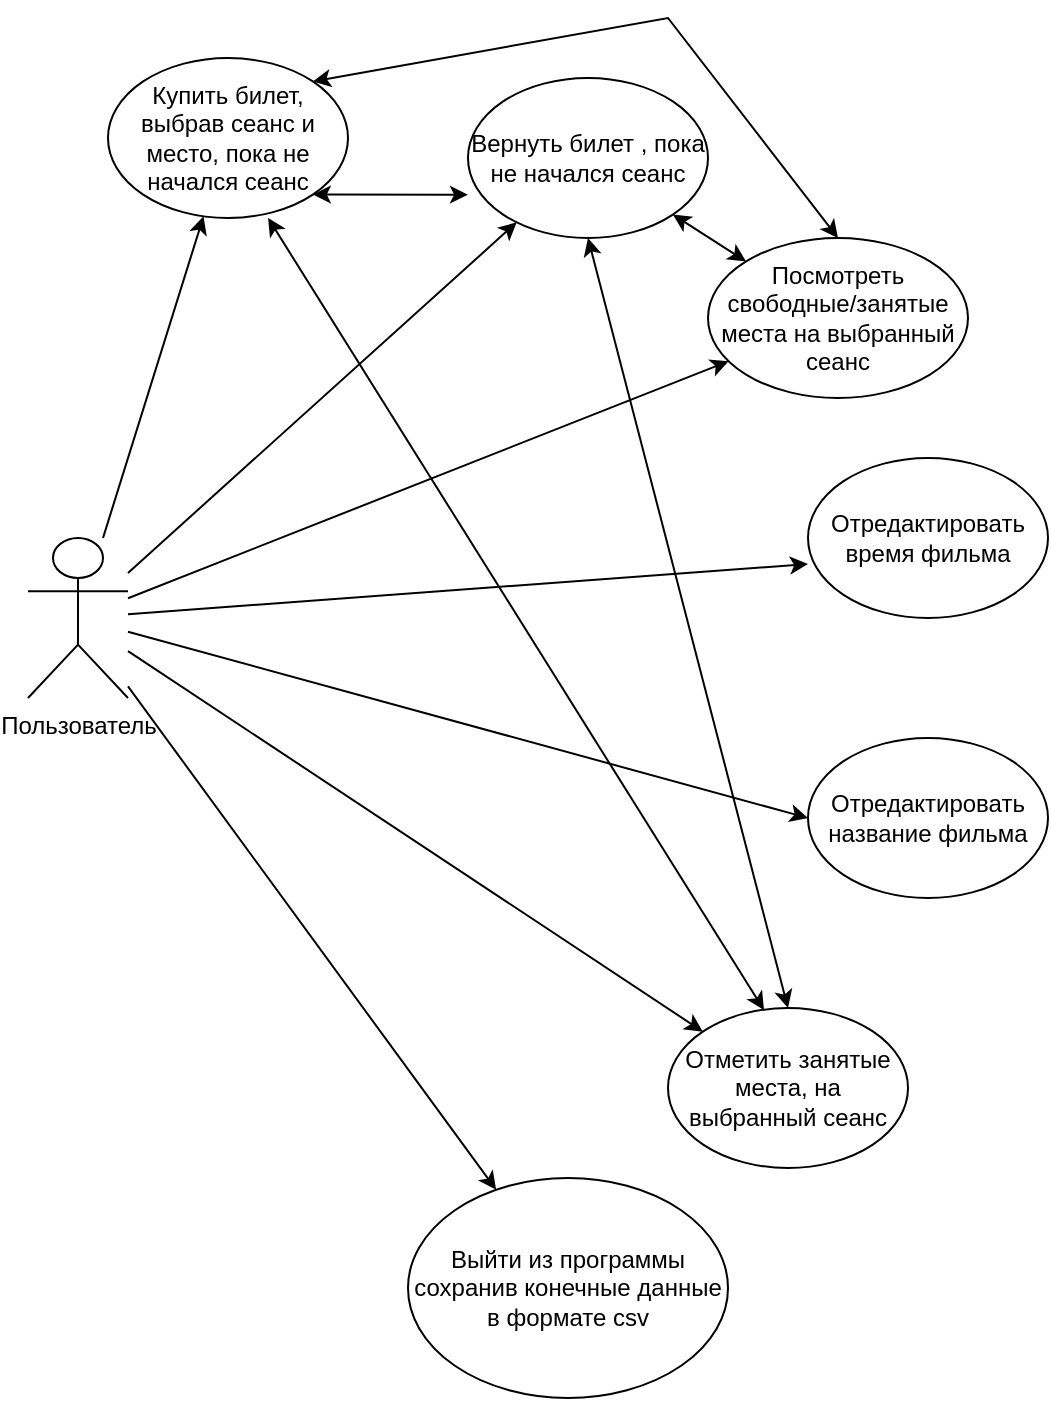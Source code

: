 <mxfile version="22.1.11" type="device">
  <diagram name="Страница — 1" id="3mvEk0Ybc1AYQzhtNAvO">
    <mxGraphModel dx="1194" dy="797" grid="1" gridSize="10" guides="1" tooltips="1" connect="1" arrows="1" fold="1" page="1" pageScale="1" pageWidth="827" pageHeight="1169" math="0" shadow="0">
      <root>
        <mxCell id="0" />
        <mxCell id="1" parent="0" />
        <mxCell id="l5CuXNlByy54ilWBlYSx-1" value="Пользователь" style="shape=umlActor;verticalLabelPosition=bottom;verticalAlign=top;html=1;outlineConnect=0;" vertex="1" parent="1">
          <mxGeometry x="120" y="270" width="50" height="80" as="geometry" />
        </mxCell>
        <mxCell id="l5CuXNlByy54ilWBlYSx-2" value="Вернуть билет , пока не начался сеанс" style="ellipse;whiteSpace=wrap;html=1;" vertex="1" parent="1">
          <mxGeometry x="340" y="40" width="120" height="80" as="geometry" />
        </mxCell>
        <mxCell id="l5CuXNlByy54ilWBlYSx-5" value="Купить билет, выбрав сеанс и место, пока не начался сеанс" style="ellipse;whiteSpace=wrap;html=1;" vertex="1" parent="1">
          <mxGeometry x="160" y="30" width="120" height="80" as="geometry" />
        </mxCell>
        <mxCell id="l5CuXNlByy54ilWBlYSx-6" value="Посмотреть свободные/занятые места на выбранный сеанс" style="ellipse;whiteSpace=wrap;html=1;" vertex="1" parent="1">
          <mxGeometry x="460" y="120" width="130" height="80" as="geometry" />
        </mxCell>
        <mxCell id="l5CuXNlByy54ilWBlYSx-8" value="Выйти из программы сохранив конечные данные в формате csv" style="ellipse;whiteSpace=wrap;html=1;" vertex="1" parent="1">
          <mxGeometry x="310" y="590" width="160" height="110" as="geometry" />
        </mxCell>
        <mxCell id="l5CuXNlByy54ilWBlYSx-9" value="Отметить занятые места, на выбранный сеанс" style="ellipse;whiteSpace=wrap;html=1;" vertex="1" parent="1">
          <mxGeometry x="440" y="505" width="120" height="80" as="geometry" />
        </mxCell>
        <mxCell id="l5CuXNlByy54ilWBlYSx-10" value="Отредактировать название фильма" style="ellipse;whiteSpace=wrap;html=1;" vertex="1" parent="1">
          <mxGeometry x="510" y="370" width="120" height="80" as="geometry" />
        </mxCell>
        <mxCell id="l5CuXNlByy54ilWBlYSx-11" value="Отредактировать время фильма" style="ellipse;whiteSpace=wrap;html=1;" vertex="1" parent="1">
          <mxGeometry x="510" y="230" width="120" height="80" as="geometry" />
        </mxCell>
        <mxCell id="l5CuXNlByy54ilWBlYSx-12" value="" style="endArrow=classic;html=1;rounded=0;" edge="1" parent="1" source="l5CuXNlByy54ilWBlYSx-1" target="l5CuXNlByy54ilWBlYSx-8">
          <mxGeometry width="50" height="50" relative="1" as="geometry">
            <mxPoint x="390" y="440" as="sourcePoint" />
            <mxPoint x="440" y="390" as="targetPoint" />
          </mxGeometry>
        </mxCell>
        <mxCell id="l5CuXNlByy54ilWBlYSx-13" value="" style="endArrow=classic;html=1;rounded=0;" edge="1" parent="1" source="l5CuXNlByy54ilWBlYSx-1" target="l5CuXNlByy54ilWBlYSx-9">
          <mxGeometry width="50" height="50" relative="1" as="geometry">
            <mxPoint x="390" y="440" as="sourcePoint" />
            <mxPoint x="440" y="390" as="targetPoint" />
          </mxGeometry>
        </mxCell>
        <mxCell id="l5CuXNlByy54ilWBlYSx-14" value="" style="endArrow=classic;html=1;rounded=0;entryX=0;entryY=0.5;entryDx=0;entryDy=0;" edge="1" parent="1" source="l5CuXNlByy54ilWBlYSx-1" target="l5CuXNlByy54ilWBlYSx-10">
          <mxGeometry width="50" height="50" relative="1" as="geometry">
            <mxPoint x="390" y="440" as="sourcePoint" />
            <mxPoint x="440" y="390" as="targetPoint" />
          </mxGeometry>
        </mxCell>
        <mxCell id="l5CuXNlByy54ilWBlYSx-15" value="" style="endArrow=classic;html=1;rounded=0;entryX=0;entryY=0.663;entryDx=0;entryDy=0;entryPerimeter=0;" edge="1" parent="1" source="l5CuXNlByy54ilWBlYSx-1" target="l5CuXNlByy54ilWBlYSx-11">
          <mxGeometry width="50" height="50" relative="1" as="geometry">
            <mxPoint x="390" y="440" as="sourcePoint" />
            <mxPoint x="440" y="390" as="targetPoint" />
          </mxGeometry>
        </mxCell>
        <mxCell id="l5CuXNlByy54ilWBlYSx-16" value="" style="endArrow=classic;html=1;rounded=0;" edge="1" parent="1" source="l5CuXNlByy54ilWBlYSx-1" target="l5CuXNlByy54ilWBlYSx-6">
          <mxGeometry width="50" height="50" relative="1" as="geometry">
            <mxPoint x="390" y="440" as="sourcePoint" />
            <mxPoint x="440" y="390" as="targetPoint" />
          </mxGeometry>
        </mxCell>
        <mxCell id="l5CuXNlByy54ilWBlYSx-17" value="" style="endArrow=classic;html=1;rounded=0;" edge="1" parent="1" source="l5CuXNlByy54ilWBlYSx-1" target="l5CuXNlByy54ilWBlYSx-2">
          <mxGeometry width="50" height="50" relative="1" as="geometry">
            <mxPoint x="390" y="440" as="sourcePoint" />
            <mxPoint x="440" y="390" as="targetPoint" />
          </mxGeometry>
        </mxCell>
        <mxCell id="l5CuXNlByy54ilWBlYSx-18" value="" style="endArrow=classic;html=1;rounded=0;" edge="1" parent="1" source="l5CuXNlByy54ilWBlYSx-1" target="l5CuXNlByy54ilWBlYSx-5">
          <mxGeometry width="50" height="50" relative="1" as="geometry">
            <mxPoint x="390" y="440" as="sourcePoint" />
            <mxPoint x="440" y="390" as="targetPoint" />
          </mxGeometry>
        </mxCell>
        <mxCell id="l5CuXNlByy54ilWBlYSx-19" value="" style="endArrow=classic;startArrow=classic;html=1;rounded=0;exitX=1;exitY=1;exitDx=0;exitDy=0;entryX=0;entryY=0.729;entryDx=0;entryDy=0;entryPerimeter=0;" edge="1" parent="1" source="l5CuXNlByy54ilWBlYSx-5" target="l5CuXNlByy54ilWBlYSx-2">
          <mxGeometry width="50" height="50" relative="1" as="geometry">
            <mxPoint x="390" y="440" as="sourcePoint" />
            <mxPoint x="440" y="390" as="targetPoint" />
          </mxGeometry>
        </mxCell>
        <mxCell id="l5CuXNlByy54ilWBlYSx-20" value="" style="endArrow=classic;startArrow=classic;html=1;rounded=0;exitX=1;exitY=1;exitDx=0;exitDy=0;entryX=0;entryY=0;entryDx=0;entryDy=0;" edge="1" parent="1" source="l5CuXNlByy54ilWBlYSx-2" target="l5CuXNlByy54ilWBlYSx-6">
          <mxGeometry width="50" height="50" relative="1" as="geometry">
            <mxPoint x="390" y="440" as="sourcePoint" />
            <mxPoint x="440" y="390" as="targetPoint" />
          </mxGeometry>
        </mxCell>
        <mxCell id="l5CuXNlByy54ilWBlYSx-21" value="" style="endArrow=classic;startArrow=classic;html=1;rounded=0;exitX=1;exitY=0;exitDx=0;exitDy=0;entryX=0.5;entryY=0;entryDx=0;entryDy=0;" edge="1" parent="1" source="l5CuXNlByy54ilWBlYSx-5" target="l5CuXNlByy54ilWBlYSx-6">
          <mxGeometry width="50" height="50" relative="1" as="geometry">
            <mxPoint x="390" y="440" as="sourcePoint" />
            <mxPoint x="440" y="390" as="targetPoint" />
            <Array as="points">
              <mxPoint x="440" y="10" />
            </Array>
          </mxGeometry>
        </mxCell>
        <mxCell id="l5CuXNlByy54ilWBlYSx-22" value="" style="endArrow=classic;startArrow=classic;html=1;rounded=0;exitX=0.4;exitY=0.013;exitDx=0;exitDy=0;exitPerimeter=0;entryX=0.667;entryY=1;entryDx=0;entryDy=0;entryPerimeter=0;" edge="1" parent="1" source="l5CuXNlByy54ilWBlYSx-9" target="l5CuXNlByy54ilWBlYSx-5">
          <mxGeometry width="50" height="50" relative="1" as="geometry">
            <mxPoint x="390" y="440" as="sourcePoint" />
            <mxPoint x="440" y="390" as="targetPoint" />
          </mxGeometry>
        </mxCell>
        <mxCell id="l5CuXNlByy54ilWBlYSx-23" value="" style="endArrow=classic;startArrow=classic;html=1;rounded=0;entryX=0.5;entryY=1;entryDx=0;entryDy=0;exitX=0.5;exitY=0;exitDx=0;exitDy=0;" edge="1" parent="1" source="l5CuXNlByy54ilWBlYSx-9" target="l5CuXNlByy54ilWBlYSx-2">
          <mxGeometry width="50" height="50" relative="1" as="geometry">
            <mxPoint x="510" y="500" as="sourcePoint" />
            <mxPoint x="440" y="390" as="targetPoint" />
          </mxGeometry>
        </mxCell>
      </root>
    </mxGraphModel>
  </diagram>
</mxfile>
